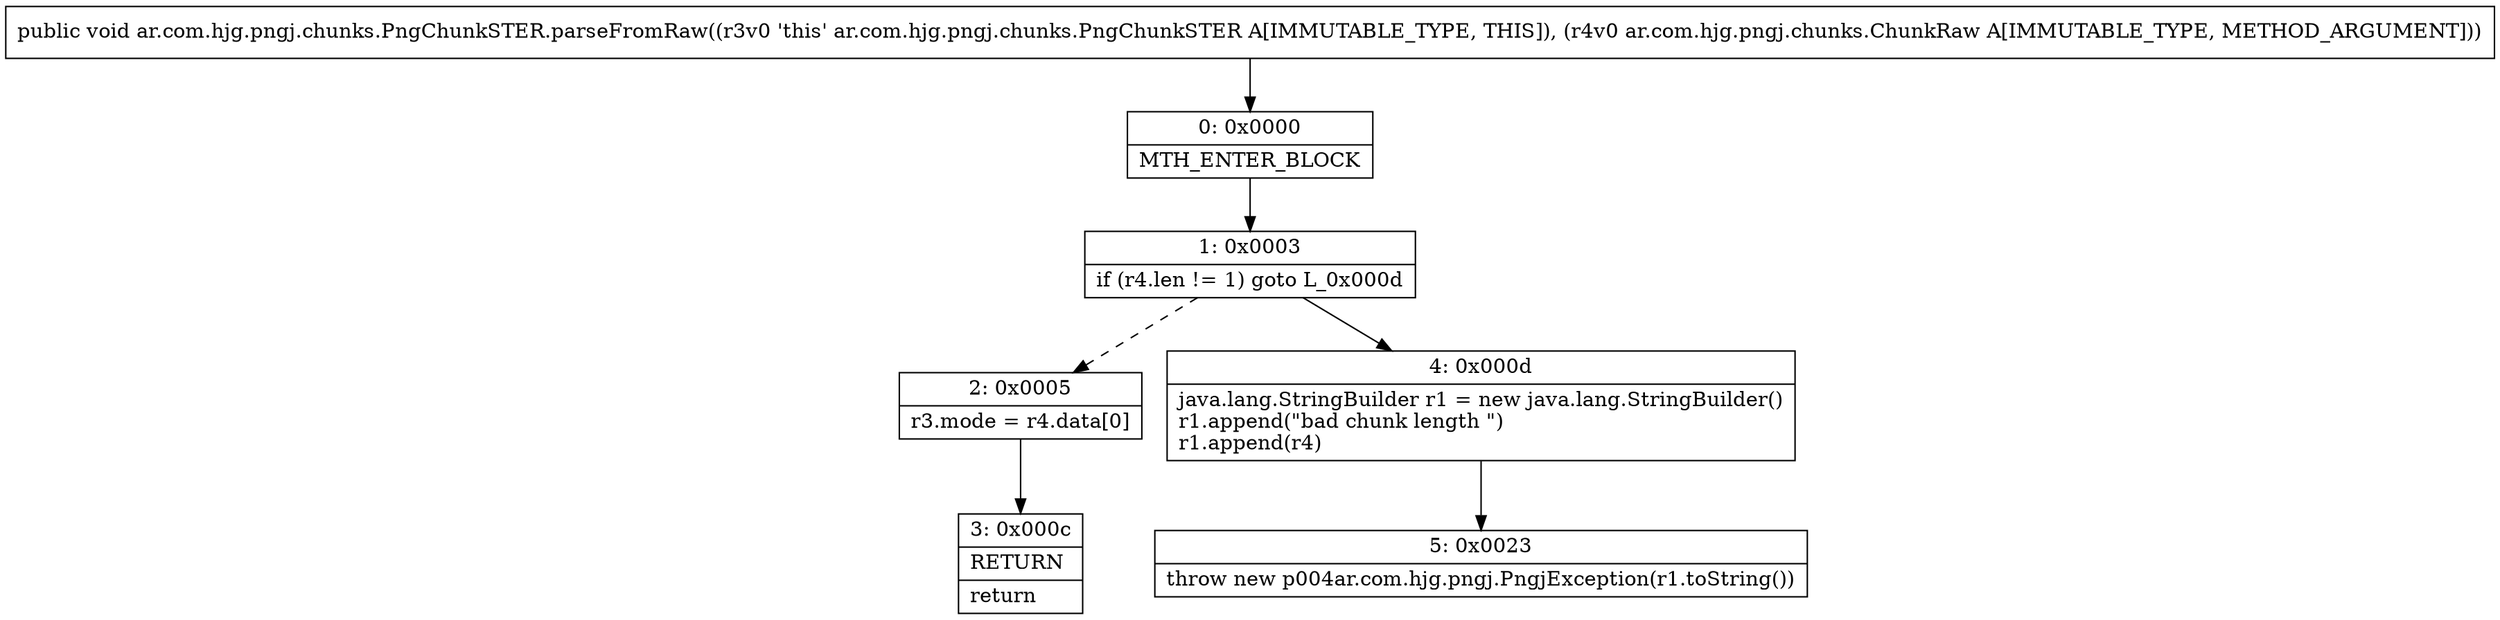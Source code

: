 digraph "CFG forar.com.hjg.pngj.chunks.PngChunkSTER.parseFromRaw(Lar\/com\/hjg\/pngj\/chunks\/ChunkRaw;)V" {
Node_0 [shape=record,label="{0\:\ 0x0000|MTH_ENTER_BLOCK\l}"];
Node_1 [shape=record,label="{1\:\ 0x0003|if (r4.len != 1) goto L_0x000d\l}"];
Node_2 [shape=record,label="{2\:\ 0x0005|r3.mode = r4.data[0]\l}"];
Node_3 [shape=record,label="{3\:\ 0x000c|RETURN\l|return\l}"];
Node_4 [shape=record,label="{4\:\ 0x000d|java.lang.StringBuilder r1 = new java.lang.StringBuilder()\lr1.append(\"bad chunk length \")\lr1.append(r4)\l}"];
Node_5 [shape=record,label="{5\:\ 0x0023|throw new p004ar.com.hjg.pngj.PngjException(r1.toString())\l}"];
MethodNode[shape=record,label="{public void ar.com.hjg.pngj.chunks.PngChunkSTER.parseFromRaw((r3v0 'this' ar.com.hjg.pngj.chunks.PngChunkSTER A[IMMUTABLE_TYPE, THIS]), (r4v0 ar.com.hjg.pngj.chunks.ChunkRaw A[IMMUTABLE_TYPE, METHOD_ARGUMENT])) }"];
MethodNode -> Node_0;
Node_0 -> Node_1;
Node_1 -> Node_2[style=dashed];
Node_1 -> Node_4;
Node_2 -> Node_3;
Node_4 -> Node_5;
}


